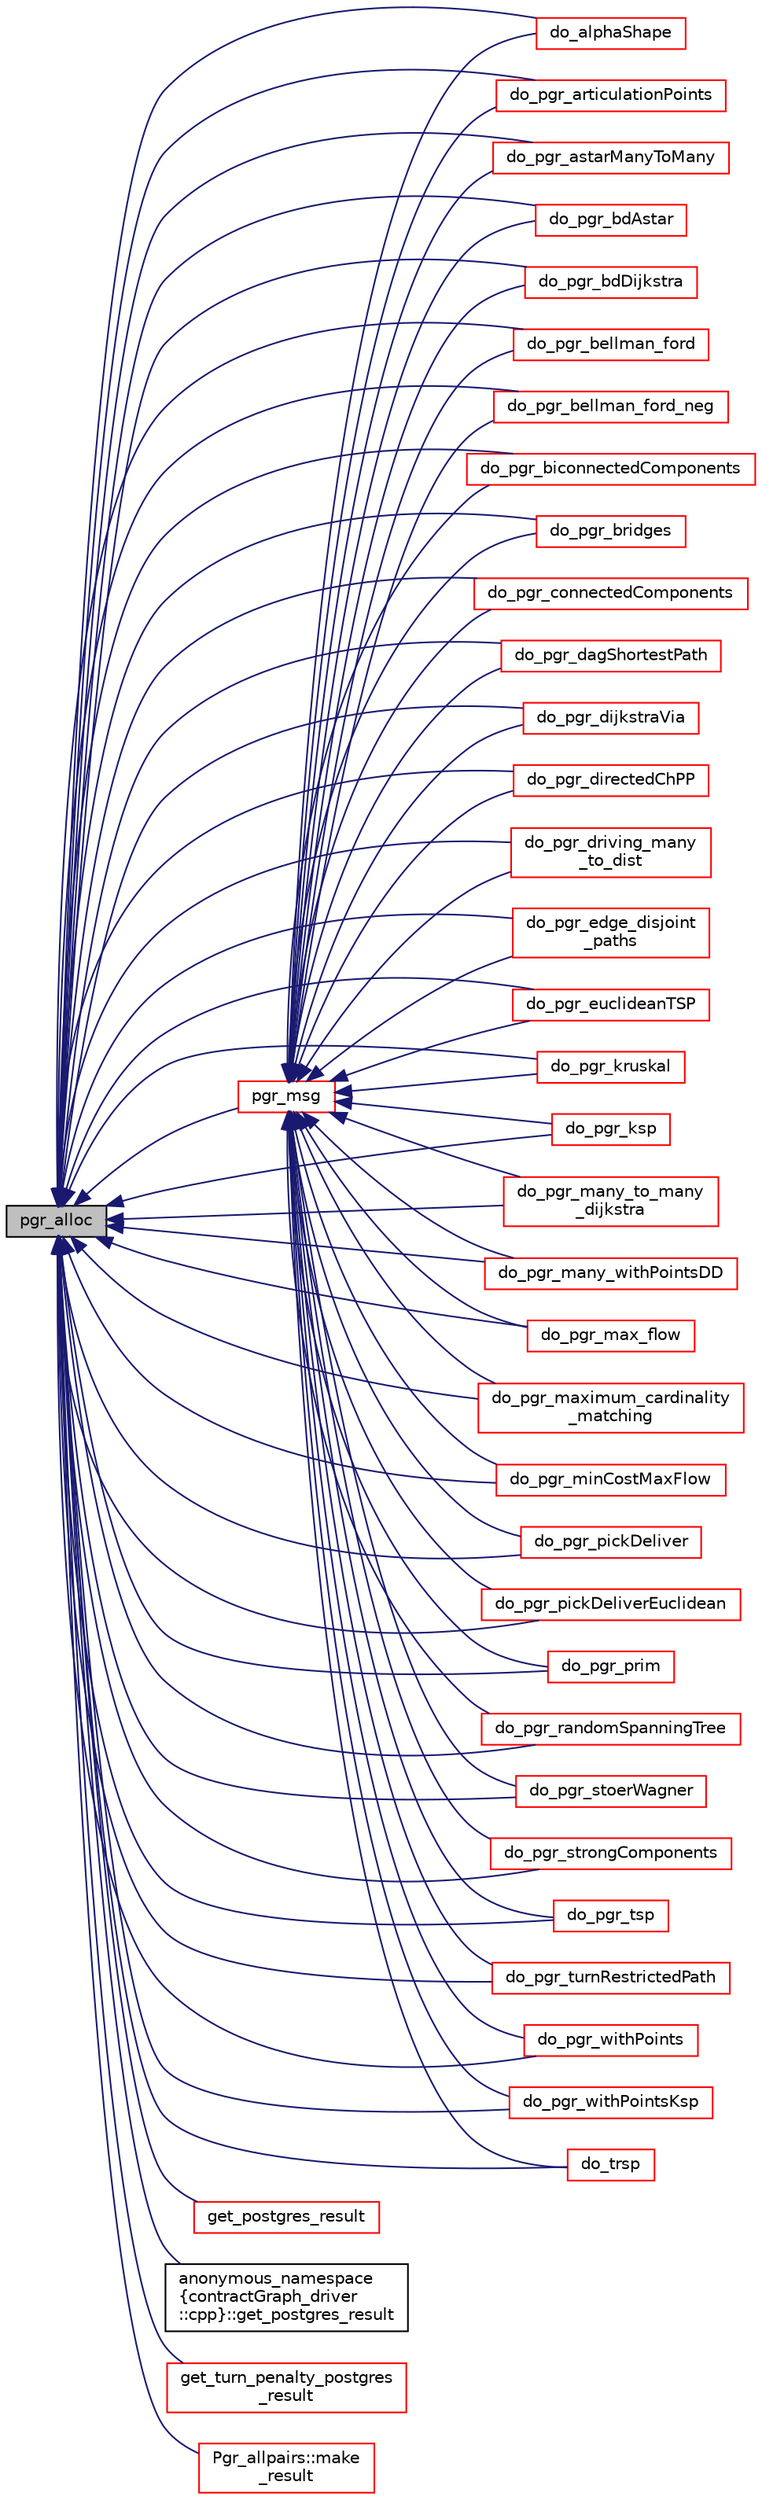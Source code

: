 digraph "pgr_alloc"
{
  edge [fontname="Helvetica",fontsize="10",labelfontname="Helvetica",labelfontsize="10"];
  node [fontname="Helvetica",fontsize="10",shape=record];
  rankdir="LR";
  Node3 [label="pgr_alloc",height=0.2,width=0.4,color="black", fillcolor="grey75", style="filled", fontcolor="black"];
  Node3 -> Node4 [dir="back",color="midnightblue",fontsize="10",style="solid",fontname="Helvetica"];
  Node4 [label="do_alphaShape",height=0.2,width=0.4,color="red", fillcolor="white", style="filled",URL="$alphaShape__driver_8h.html#a214d4604e7618e742c292fea966712c7"];
  Node3 -> Node7 [dir="back",color="midnightblue",fontsize="10",style="solid",fontname="Helvetica"];
  Node7 [label="do_pgr_articulationPoints",height=0.2,width=0.4,color="red", fillcolor="white", style="filled",URL="$articulationPoints__driver_8h.html#a881000d06a98fddaa3e85b890b766f83"];
  Node3 -> Node10 [dir="back",color="midnightblue",fontsize="10",style="solid",fontname="Helvetica"];
  Node10 [label="do_pgr_astarManyToMany",height=0.2,width=0.4,color="red", fillcolor="white", style="filled",URL="$astar__driver_8h.html#a9d704ded9944c8b035f5f37e42e587cb"];
  Node3 -> Node13 [dir="back",color="midnightblue",fontsize="10",style="solid",fontname="Helvetica"];
  Node13 [label="do_pgr_bdAstar",height=0.2,width=0.4,color="red", fillcolor="white", style="filled",URL="$bdAstar__driver_8h.html#aaa83efe9d05a08432a2f0bff6fd8ccd0"];
  Node3 -> Node16 [dir="back",color="midnightblue",fontsize="10",style="solid",fontname="Helvetica"];
  Node16 [label="do_pgr_bdDijkstra",height=0.2,width=0.4,color="red", fillcolor="white", style="filled",URL="$bdDijkstra__driver_8h.html#a3130ae6176d30a4071dd3293517df04b"];
  Node3 -> Node19 [dir="back",color="midnightblue",fontsize="10",style="solid",fontname="Helvetica"];
  Node19 [label="do_pgr_bellman_ford",height=0.2,width=0.4,color="red", fillcolor="white", style="filled",URL="$bellman__ford__driver_8h.html#a5eb504d4fc7f6f04ff82b652a8eed767"];
  Node3 -> Node22 [dir="back",color="midnightblue",fontsize="10",style="solid",fontname="Helvetica"];
  Node22 [label="do_pgr_bellman_ford_neg",height=0.2,width=0.4,color="red", fillcolor="white", style="filled",URL="$bellman__ford__neg__driver_8h.html#ad2e8ba9a3b8e851eddb877d124d4c44c"];
  Node3 -> Node25 [dir="back",color="midnightblue",fontsize="10",style="solid",fontname="Helvetica"];
  Node25 [label="do_pgr_biconnectedComponents",height=0.2,width=0.4,color="red", fillcolor="white", style="filled",URL="$biconnectedComponents__driver_8h.html#a5a3919fa760c4bc29bead7d2c62a38ae"];
  Node3 -> Node28 [dir="back",color="midnightblue",fontsize="10",style="solid",fontname="Helvetica"];
  Node28 [label="do_pgr_bridges",height=0.2,width=0.4,color="red", fillcolor="white", style="filled",URL="$bridges__driver_8h.html#ac75cdac832f96460181712bff09ae0d2"];
  Node3 -> Node31 [dir="back",color="midnightblue",fontsize="10",style="solid",fontname="Helvetica"];
  Node31 [label="do_pgr_connectedComponents",height=0.2,width=0.4,color="red", fillcolor="white", style="filled",URL="$connectedComponents__driver_8h.html#a4b23a520345aee0b7607e13a6aa037f2"];
  Node3 -> Node34 [dir="back",color="midnightblue",fontsize="10",style="solid",fontname="Helvetica"];
  Node34 [label="do_pgr_dagShortestPath",height=0.2,width=0.4,color="red", fillcolor="white", style="filled",URL="$dagShortestPath__driver_8h.html#af75ff8989dec243a6a194cb5c4d31727"];
  Node3 -> Node37 [dir="back",color="midnightblue",fontsize="10",style="solid",fontname="Helvetica"];
  Node37 [label="do_pgr_dijkstraVia",height=0.2,width=0.4,color="red", fillcolor="white", style="filled",URL="$dijkstraVia__driver_8h.html#a65bae4bd90fab026ee5f54f17655e776"];
  Node3 -> Node40 [dir="back",color="midnightblue",fontsize="10",style="solid",fontname="Helvetica"];
  Node40 [label="do_pgr_directedChPP",height=0.2,width=0.4,color="red", fillcolor="white", style="filled",URL="$chinesePostman__driver_8h.html#ab8d9c0e3fcfcc59b1de51dfdf2d073fc"];
  Node3 -> Node43 [dir="back",color="midnightblue",fontsize="10",style="solid",fontname="Helvetica"];
  Node43 [label="do_pgr_driving_many\l_to_dist",height=0.2,width=0.4,color="red", fillcolor="white", style="filled",URL="$drivedist__driver_8h.html#a1e65fbf0a2804179d6164355030a560f"];
  Node3 -> Node46 [dir="back",color="midnightblue",fontsize="10",style="solid",fontname="Helvetica"];
  Node46 [label="do_pgr_edge_disjoint\l_paths",height=0.2,width=0.4,color="red", fillcolor="white", style="filled",URL="$edge__disjoint__paths__driver_8h.html#a44000649b71427312743cf85eae0a6b0"];
  Node3 -> Node49 [dir="back",color="midnightblue",fontsize="10",style="solid",fontname="Helvetica"];
  Node49 [label="do_pgr_euclideanTSP",height=0.2,width=0.4,color="red", fillcolor="white", style="filled",URL="$euclideanTSP__driver_8h.html#af4e1f6c629941d5e714aedc3855e839e"];
  Node3 -> Node52 [dir="back",color="midnightblue",fontsize="10",style="solid",fontname="Helvetica"];
  Node52 [label="do_pgr_kruskal",height=0.2,width=0.4,color="red", fillcolor="white", style="filled",URL="$kruskal__driver_8h.html#aee07f349a646c93efb63eb22f510c632"];
  Node3 -> Node55 [dir="back",color="midnightblue",fontsize="10",style="solid",fontname="Helvetica"];
  Node55 [label="do_pgr_ksp",height=0.2,width=0.4,color="red", fillcolor="white", style="filled",URL="$ksp__driver_8h.html#a0fdd4a3e42a7ba0199d94cbf1058dd28"];
  Node3 -> Node58 [dir="back",color="midnightblue",fontsize="10",style="solid",fontname="Helvetica"];
  Node58 [label="do_pgr_many_to_many\l_dijkstra",height=0.2,width=0.4,color="red", fillcolor="white", style="filled",URL="$dijkstra__driver_8h.html#a7632002dbc92c191f16181769635f393"];
  Node3 -> Node61 [dir="back",color="midnightblue",fontsize="10",style="solid",fontname="Helvetica"];
  Node61 [label="do_pgr_many_withPointsDD",height=0.2,width=0.4,color="red", fillcolor="white", style="filled",URL="$withPoints__dd__driver_8h.html#a9072c7cdc9f6a0533c81fce96a11f580"];
  Node3 -> Node64 [dir="back",color="midnightblue",fontsize="10",style="solid",fontname="Helvetica"];
  Node64 [label="do_pgr_max_flow",height=0.2,width=0.4,color="red", fillcolor="white", style="filled",URL="$max__flow__driver_8h.html#a1fe35eb229126a6c0299c02d245a6401"];
  Node3 -> Node67 [dir="back",color="midnightblue",fontsize="10",style="solid",fontname="Helvetica"];
  Node67 [label="do_pgr_maximum_cardinality\l_matching",height=0.2,width=0.4,color="red", fillcolor="white", style="filled",URL="$maximum__cardinality__matching__driver_8h.html#abc7db995e49936b0fba01aafa0951b1d"];
  Node3 -> Node70 [dir="back",color="midnightblue",fontsize="10",style="solid",fontname="Helvetica"];
  Node70 [label="do_pgr_minCostMaxFlow",height=0.2,width=0.4,color="red", fillcolor="white", style="filled",URL="$minCostMaxFlow__driver_8h.html#acd74794505635d387a4eebe8eb657bad"];
  Node3 -> Node73 [dir="back",color="midnightblue",fontsize="10",style="solid",fontname="Helvetica"];
  Node73 [label="do_pgr_pickDeliver",height=0.2,width=0.4,color="red", fillcolor="white", style="filled",URL="$pickDeliver__driver_8h.html#a06ef15d03d851e390ca5c6572fc92091"];
  Node3 -> Node76 [dir="back",color="midnightblue",fontsize="10",style="solid",fontname="Helvetica"];
  Node76 [label="do_pgr_pickDeliverEuclidean",height=0.2,width=0.4,color="red", fillcolor="white", style="filled",URL="$pickDeliverEuclidean__driver_8h.html#a53635cc50e8e7d8107be4bbee505b3f7"];
  Node3 -> Node79 [dir="back",color="midnightblue",fontsize="10",style="solid",fontname="Helvetica"];
  Node79 [label="do_pgr_prim",height=0.2,width=0.4,color="red", fillcolor="white", style="filled",URL="$prim__driver_8h.html#afe194ae196674430cbad700f04f260bd"];
  Node3 -> Node82 [dir="back",color="midnightblue",fontsize="10",style="solid",fontname="Helvetica"];
  Node82 [label="do_pgr_randomSpanningTree",height=0.2,width=0.4,color="red", fillcolor="white", style="filled",URL="$randomSpanningTree__driver_8h.html#aff2fec7737d2fae3f0248be44bbbb4f8"];
  Node3 -> Node85 [dir="back",color="midnightblue",fontsize="10",style="solid",fontname="Helvetica"];
  Node85 [label="do_pgr_stoerWagner",height=0.2,width=0.4,color="red", fillcolor="white", style="filled",URL="$stoerWagner__driver_8h.html#ace6dcba77f5caac0c1bf464c0d5d6060"];
  Node3 -> Node88 [dir="back",color="midnightblue",fontsize="10",style="solid",fontname="Helvetica"];
  Node88 [label="do_pgr_strongComponents",height=0.2,width=0.4,color="red", fillcolor="white", style="filled",URL="$strongComponents__driver_8h.html#a7f9041dbe45b9f72d7a42e6ed3a311ac"];
  Node3 -> Node91 [dir="back",color="midnightblue",fontsize="10",style="solid",fontname="Helvetica"];
  Node91 [label="do_pgr_tsp",height=0.2,width=0.4,color="red", fillcolor="white", style="filled",URL="$TSP__driver_8h.html#af0938bea88cf9303e4085f0b6cb2ec29"];
  Node3 -> Node94 [dir="back",color="midnightblue",fontsize="10",style="solid",fontname="Helvetica"];
  Node94 [label="do_pgr_turnRestrictedPath",height=0.2,width=0.4,color="red", fillcolor="white", style="filled",URL="$turnRestrictedPath__driver_8h.html#a4d73fa921412c3dadebf6b5894cc2f11"];
  Node3 -> Node97 [dir="back",color="midnightblue",fontsize="10",style="solid",fontname="Helvetica"];
  Node97 [label="do_pgr_withPoints",height=0.2,width=0.4,color="red", fillcolor="white", style="filled",URL="$withPoints__driver_8h.html#a21c2758706c9735f75143b96fe93defd"];
  Node3 -> Node100 [dir="back",color="midnightblue",fontsize="10",style="solid",fontname="Helvetica"];
  Node100 [label="do_pgr_withPointsKsp",height=0.2,width=0.4,color="red", fillcolor="white", style="filled",URL="$withPoints__ksp__driver_8h.html#ad523d2aea4f9d3d885f6b23b835a660a"];
  Node3 -> Node103 [dir="back",color="midnightblue",fontsize="10",style="solid",fontname="Helvetica"];
  Node103 [label="do_trsp",height=0.2,width=0.4,color="red", fillcolor="white", style="filled",URL="$trsp__driver_8h.html#add2f6bfeba454f45dc4c47d13723563c"];
  Node3 -> Node106 [dir="back",color="midnightblue",fontsize="10",style="solid",fontname="Helvetica"];
  Node106 [label="get_postgres_result",height=0.2,width=0.4,color="red", fillcolor="white", style="filled",URL="$lineGraph__driver_8cpp.html#a6f7c6b35f9831bd5250675dbabf08921"];
  Node3 -> Node113 [dir="back",color="midnightblue",fontsize="10",style="solid",fontname="Helvetica"];
  Node113 [label="anonymous_namespace\l\{contractGraph_driver\l::cpp\}::get_postgres_result",height=0.2,width=0.4,color="black", fillcolor="white", style="filled",URL="$namespaceanonymous__namespace_02contractGraph__driver_8cpp_03.html#ab9b58b9dcbddf1d9d4f505f18e246394"];
  Node3 -> Node114 [dir="back",color="midnightblue",fontsize="10",style="solid",fontname="Helvetica"];
  Node114 [label="get_turn_penalty_postgres\l_result",height=0.2,width=0.4,color="red", fillcolor="white", style="filled",URL="$lineGraphFull__driver_8cpp.html#a4f37f216dd6dae9c5065e548c6294026"];
  Node3 -> Node118 [dir="back",color="midnightblue",fontsize="10",style="solid",fontname="Helvetica"];
  Node118 [label="Pgr_allpairs::make\l_result",height=0.2,width=0.4,color="red", fillcolor="white", style="filled",URL="$classPgr__allpairs.html#afe79da2fbe6d7c047790ad0fb2070674"];
  Node3 -> Node129 [dir="back",color="midnightblue",fontsize="10",style="solid",fontname="Helvetica"];
  Node129 [label="pgr_msg",height=0.2,width=0.4,color="red", fillcolor="white", style="filled",URL="$pgr__alloc_8hpp.html#a03fe028457780ee3a4d223cd7fe9d53e"];
  Node129 -> Node4 [dir="back",color="midnightblue",fontsize="10",style="solid",fontname="Helvetica"];
  Node129 -> Node7 [dir="back",color="midnightblue",fontsize="10",style="solid",fontname="Helvetica"];
  Node129 -> Node10 [dir="back",color="midnightblue",fontsize="10",style="solid",fontname="Helvetica"];
  Node129 -> Node13 [dir="back",color="midnightblue",fontsize="10",style="solid",fontname="Helvetica"];
  Node129 -> Node16 [dir="back",color="midnightblue",fontsize="10",style="solid",fontname="Helvetica"];
  Node129 -> Node19 [dir="back",color="midnightblue",fontsize="10",style="solid",fontname="Helvetica"];
  Node129 -> Node22 [dir="back",color="midnightblue",fontsize="10",style="solid",fontname="Helvetica"];
  Node129 -> Node25 [dir="back",color="midnightblue",fontsize="10",style="solid",fontname="Helvetica"];
  Node129 -> Node28 [dir="back",color="midnightblue",fontsize="10",style="solid",fontname="Helvetica"];
  Node129 -> Node40 [dir="back",color="midnightblue",fontsize="10",style="solid",fontname="Helvetica"];
  Node129 -> Node31 [dir="back",color="midnightblue",fontsize="10",style="solid",fontname="Helvetica"];
  Node129 -> Node34 [dir="back",color="midnightblue",fontsize="10",style="solid",fontname="Helvetica"];
  Node129 -> Node58 [dir="back",color="midnightblue",fontsize="10",style="solid",fontname="Helvetica"];
  Node129 -> Node37 [dir="back",color="midnightblue",fontsize="10",style="solid",fontname="Helvetica"];
  Node129 -> Node43 [dir="back",color="midnightblue",fontsize="10",style="solid",fontname="Helvetica"];
  Node129 -> Node46 [dir="back",color="midnightblue",fontsize="10",style="solid",fontname="Helvetica"];
  Node129 -> Node49 [dir="back",color="midnightblue",fontsize="10",style="solid",fontname="Helvetica"];
  Node129 -> Node52 [dir="back",color="midnightblue",fontsize="10",style="solid",fontname="Helvetica"];
  Node129 -> Node55 [dir="back",color="midnightblue",fontsize="10",style="solid",fontname="Helvetica"];
  Node129 -> Node64 [dir="back",color="midnightblue",fontsize="10",style="solid",fontname="Helvetica"];
  Node129 -> Node67 [dir="back",color="midnightblue",fontsize="10",style="solid",fontname="Helvetica"];
  Node129 -> Node70 [dir="back",color="midnightblue",fontsize="10",style="solid",fontname="Helvetica"];
  Node129 -> Node73 [dir="back",color="midnightblue",fontsize="10",style="solid",fontname="Helvetica"];
  Node129 -> Node76 [dir="back",color="midnightblue",fontsize="10",style="solid",fontname="Helvetica"];
  Node129 -> Node79 [dir="back",color="midnightblue",fontsize="10",style="solid",fontname="Helvetica"];
  Node129 -> Node82 [dir="back",color="midnightblue",fontsize="10",style="solid",fontname="Helvetica"];
  Node129 -> Node85 [dir="back",color="midnightblue",fontsize="10",style="solid",fontname="Helvetica"];
  Node129 -> Node88 [dir="back",color="midnightblue",fontsize="10",style="solid",fontname="Helvetica"];
  Node129 -> Node103 [dir="back",color="midnightblue",fontsize="10",style="solid",fontname="Helvetica"];
  Node129 -> Node91 [dir="back",color="midnightblue",fontsize="10",style="solid",fontname="Helvetica"];
  Node129 -> Node94 [dir="back",color="midnightblue",fontsize="10",style="solid",fontname="Helvetica"];
  Node129 -> Node61 [dir="back",color="midnightblue",fontsize="10",style="solid",fontname="Helvetica"];
  Node129 -> Node97 [dir="back",color="midnightblue",fontsize="10",style="solid",fontname="Helvetica"];
  Node129 -> Node100 [dir="back",color="midnightblue",fontsize="10",style="solid",fontname="Helvetica"];
}
